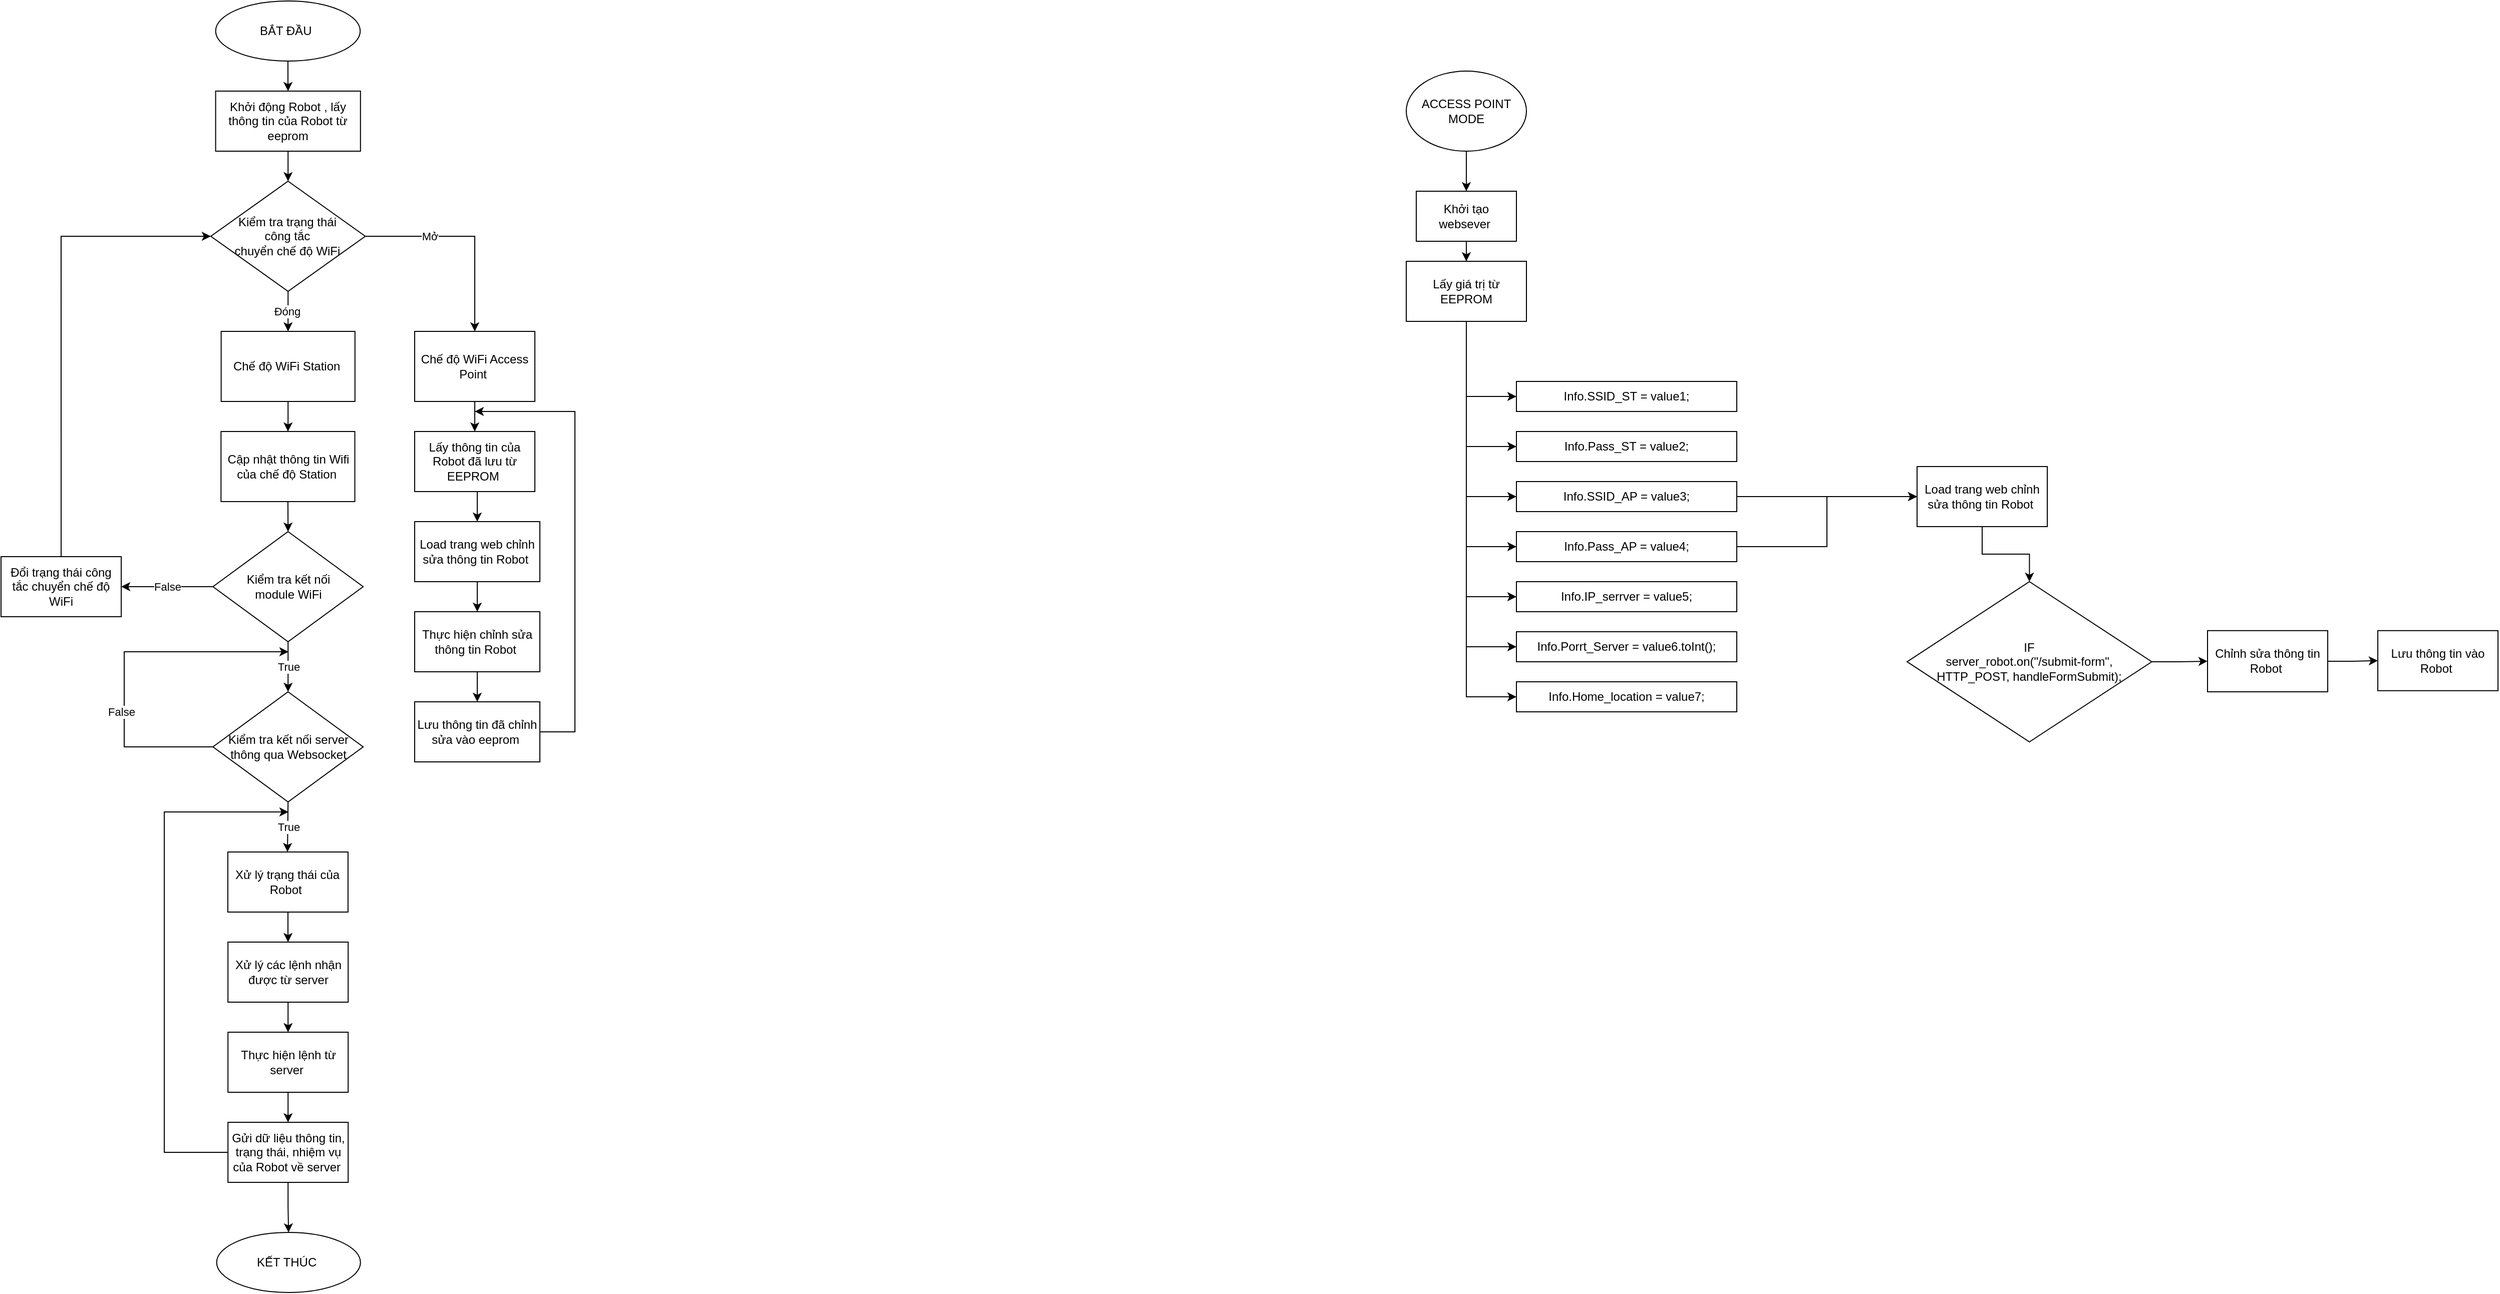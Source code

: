 <mxfile version="21.6.8" type="github">
  <diagram id="C5RBs43oDa-KdzZeNtuy" name="Page-1">
    <mxGraphModel dx="1235" dy="628" grid="1" gridSize="10" guides="1" tooltips="1" connect="1" arrows="1" fold="1" page="1" pageScale="1" pageWidth="3000" pageHeight="3000" math="0" shadow="0">
      <root>
        <mxCell id="WIyWlLk6GJQsqaUBKTNV-0" />
        <mxCell id="WIyWlLk6GJQsqaUBKTNV-1" parent="WIyWlLk6GJQsqaUBKTNV-0" />
        <mxCell id="Kg9cEvBB_XG9NirIX-OQ-119" value="" style="edgeStyle=orthogonalEdgeStyle;rounded=0;orthogonalLoop=1;jettySize=auto;html=1;" edge="1" parent="WIyWlLk6GJQsqaUBKTNV-1" source="Kg9cEvBB_XG9NirIX-OQ-0" target="Kg9cEvBB_XG9NirIX-OQ-118">
          <mxGeometry relative="1" as="geometry" />
        </mxCell>
        <mxCell id="Kg9cEvBB_XG9NirIX-OQ-0" value="BẮT ĐẦU&amp;nbsp;" style="ellipse;whiteSpace=wrap;html=1;" vertex="1" parent="WIyWlLk6GJQsqaUBKTNV-1">
          <mxGeometry x="531.29" y="350" width="144.35" height="60" as="geometry" />
        </mxCell>
        <mxCell id="Kg9cEvBB_XG9NirIX-OQ-4" value="Kiểm tra trạng thái &lt;br&gt;công tắc &lt;br&gt;chuyển chế độ WiFi" style="rhombus;whiteSpace=wrap;html=1;" vertex="1" parent="WIyWlLk6GJQsqaUBKTNV-1">
          <mxGeometry x="526.48" y="530" width="154.24" height="110" as="geometry" />
        </mxCell>
        <mxCell id="Kg9cEvBB_XG9NirIX-OQ-189" value="" style="edgeStyle=orthogonalEdgeStyle;rounded=0;orthogonalLoop=1;jettySize=auto;html=1;" edge="1" parent="WIyWlLk6GJQsqaUBKTNV-1" source="Kg9cEvBB_XG9NirIX-OQ-27" target="Kg9cEvBB_XG9NirIX-OQ-188">
          <mxGeometry relative="1" as="geometry" />
        </mxCell>
        <mxCell id="Kg9cEvBB_XG9NirIX-OQ-27" value="Chế độ WiFi Station&amp;nbsp;" style="whiteSpace=wrap;html=1;" vertex="1" parent="WIyWlLk6GJQsqaUBKTNV-1">
          <mxGeometry x="536.8" y="680" width="133.6" height="70" as="geometry" />
        </mxCell>
        <mxCell id="Kg9cEvBB_XG9NirIX-OQ-59" style="edgeStyle=orthogonalEdgeStyle;rounded=0;orthogonalLoop=1;jettySize=auto;html=1;exitX=0.5;exitY=1;exitDx=0;exitDy=0;entryX=0;entryY=0.5;entryDx=0;entryDy=0;" edge="1" parent="WIyWlLk6GJQsqaUBKTNV-1" source="Kg9cEvBB_XG9NirIX-OQ-45" target="Kg9cEvBB_XG9NirIX-OQ-65">
          <mxGeometry relative="1" as="geometry">
            <mxPoint x="1730" y="670" as="sourcePoint" />
            <mxPoint x="1780" y="1045" as="targetPoint" />
          </mxGeometry>
        </mxCell>
        <mxCell id="Kg9cEvBB_XG9NirIX-OQ-45" value="Lấy giá trị từ EEPROM" style="whiteSpace=wrap;html=1;" vertex="1" parent="WIyWlLk6GJQsqaUBKTNV-1">
          <mxGeometry x="1720" y="610" width="120" height="60" as="geometry" />
        </mxCell>
        <mxCell id="Kg9cEvBB_XG9NirIX-OQ-47" value="Info.SSID_ST = value1;" style="whiteSpace=wrap;html=1;" vertex="1" parent="WIyWlLk6GJQsqaUBKTNV-1">
          <mxGeometry x="1830" y="730" width="220" height="30" as="geometry" />
        </mxCell>
        <mxCell id="Kg9cEvBB_XG9NirIX-OQ-49" value="Info.Pass_ST = value2;" style="whiteSpace=wrap;html=1;" vertex="1" parent="WIyWlLk6GJQsqaUBKTNV-1">
          <mxGeometry x="1830" y="780" width="220" height="30" as="geometry" />
        </mxCell>
        <mxCell id="Kg9cEvBB_XG9NirIX-OQ-108" style="edgeStyle=orthogonalEdgeStyle;rounded=0;orthogonalLoop=1;jettySize=auto;html=1;exitX=1;exitY=0.5;exitDx=0;exitDy=0;entryX=0;entryY=0.5;entryDx=0;entryDy=0;" edge="1" parent="WIyWlLk6GJQsqaUBKTNV-1" source="Kg9cEvBB_XG9NirIX-OQ-51" target="Kg9cEvBB_XG9NirIX-OQ-91">
          <mxGeometry relative="1" as="geometry" />
        </mxCell>
        <mxCell id="Kg9cEvBB_XG9NirIX-OQ-51" value="Info.SSID_AP = value3;" style="whiteSpace=wrap;html=1;" vertex="1" parent="WIyWlLk6GJQsqaUBKTNV-1">
          <mxGeometry x="1830" y="830" width="220" height="30" as="geometry" />
        </mxCell>
        <mxCell id="Kg9cEvBB_XG9NirIX-OQ-113" style="edgeStyle=orthogonalEdgeStyle;rounded=0;orthogonalLoop=1;jettySize=auto;html=1;exitX=1;exitY=0.5;exitDx=0;exitDy=0;entryX=0;entryY=0.5;entryDx=0;entryDy=0;" edge="1" parent="WIyWlLk6GJQsqaUBKTNV-1" source="Kg9cEvBB_XG9NirIX-OQ-53" target="Kg9cEvBB_XG9NirIX-OQ-91">
          <mxGeometry relative="1" as="geometry" />
        </mxCell>
        <mxCell id="Kg9cEvBB_XG9NirIX-OQ-53" value="Info.Pass_AP = value4;" style="whiteSpace=wrap;html=1;" vertex="1" parent="WIyWlLk6GJQsqaUBKTNV-1">
          <mxGeometry x="1830" y="880" width="220" height="30" as="geometry" />
        </mxCell>
        <mxCell id="Kg9cEvBB_XG9NirIX-OQ-55" value="Info.IP_serrver = value5;" style="whiteSpace=wrap;html=1;" vertex="1" parent="WIyWlLk6GJQsqaUBKTNV-1">
          <mxGeometry x="1830" y="930" width="220" height="30" as="geometry" />
        </mxCell>
        <mxCell id="Kg9cEvBB_XG9NirIX-OQ-57" value="Info.Porrt_Server = value6.toInt();" style="whiteSpace=wrap;html=1;" vertex="1" parent="WIyWlLk6GJQsqaUBKTNV-1">
          <mxGeometry x="1830" y="980" width="220" height="30" as="geometry" />
        </mxCell>
        <mxCell id="Kg9cEvBB_XG9NirIX-OQ-65" value="Info.Home_location = value7;" style="whiteSpace=wrap;html=1;" vertex="1" parent="WIyWlLk6GJQsqaUBKTNV-1">
          <mxGeometry x="1830" y="1030" width="220" height="30" as="geometry" />
        </mxCell>
        <mxCell id="Kg9cEvBB_XG9NirIX-OQ-83" value="" style="edgeStyle=orthogonalEdgeStyle;rounded=0;orthogonalLoop=1;jettySize=auto;html=1;" edge="1" parent="WIyWlLk6GJQsqaUBKTNV-1" source="Kg9cEvBB_XG9NirIX-OQ-80" target="Kg9cEvBB_XG9NirIX-OQ-82">
          <mxGeometry relative="1" as="geometry" />
        </mxCell>
        <mxCell id="Kg9cEvBB_XG9NirIX-OQ-80" value="ACCESS POINT MODE" style="ellipse;whiteSpace=wrap;html=1;" vertex="1" parent="WIyWlLk6GJQsqaUBKTNV-1">
          <mxGeometry x="1720" y="420" width="120" height="80" as="geometry" />
        </mxCell>
        <mxCell id="Kg9cEvBB_XG9NirIX-OQ-84" style="edgeStyle=orthogonalEdgeStyle;rounded=0;orthogonalLoop=1;jettySize=auto;html=1;" edge="1" parent="WIyWlLk6GJQsqaUBKTNV-1" source="Kg9cEvBB_XG9NirIX-OQ-82" target="Kg9cEvBB_XG9NirIX-OQ-45">
          <mxGeometry relative="1" as="geometry" />
        </mxCell>
        <mxCell id="Kg9cEvBB_XG9NirIX-OQ-82" value="Khởi tạo websever&amp;nbsp;" style="whiteSpace=wrap;html=1;" vertex="1" parent="WIyWlLk6GJQsqaUBKTNV-1">
          <mxGeometry x="1730" y="540" width="100" height="50" as="geometry" />
        </mxCell>
        <mxCell id="Kg9cEvBB_XG9NirIX-OQ-94" value="" style="edgeStyle=orthogonalEdgeStyle;rounded=0;orthogonalLoop=1;jettySize=auto;html=1;" edge="1" parent="WIyWlLk6GJQsqaUBKTNV-1" source="Kg9cEvBB_XG9NirIX-OQ-91" target="Kg9cEvBB_XG9NirIX-OQ-93">
          <mxGeometry relative="1" as="geometry" />
        </mxCell>
        <mxCell id="Kg9cEvBB_XG9NirIX-OQ-91" value="Load trang web chỉnh sửa thông tin Robot&amp;nbsp;" style="whiteSpace=wrap;html=1;" vertex="1" parent="WIyWlLk6GJQsqaUBKTNV-1">
          <mxGeometry x="2230" y="815" width="130" height="60" as="geometry" />
        </mxCell>
        <mxCell id="Kg9cEvBB_XG9NirIX-OQ-104" value="" style="edgeStyle=orthogonalEdgeStyle;rounded=0;orthogonalLoop=1;jettySize=auto;html=1;" edge="1" parent="WIyWlLk6GJQsqaUBKTNV-1" source="Kg9cEvBB_XG9NirIX-OQ-93" target="Kg9cEvBB_XG9NirIX-OQ-103">
          <mxGeometry relative="1" as="geometry" />
        </mxCell>
        <mxCell id="Kg9cEvBB_XG9NirIX-OQ-93" value="IF&lt;br&gt;server_robot.on(&quot;/submit-form&quot;, HTTP_POST, handleFormSubmit);" style="rhombus;whiteSpace=wrap;html=1;" vertex="1" parent="WIyWlLk6GJQsqaUBKTNV-1">
          <mxGeometry x="2220" y="930.0" width="244.37" height="160" as="geometry" />
        </mxCell>
        <mxCell id="Kg9cEvBB_XG9NirIX-OQ-95" value="" style="endArrow=classic;html=1;rounded=0;entryX=0;entryY=0.5;entryDx=0;entryDy=0;" edge="1" parent="WIyWlLk6GJQsqaUBKTNV-1" target="Kg9cEvBB_XG9NirIX-OQ-47">
          <mxGeometry width="50" height="50" relative="1" as="geometry">
            <mxPoint x="1780" y="745" as="sourcePoint" />
            <mxPoint x="1780" y="800" as="targetPoint" />
          </mxGeometry>
        </mxCell>
        <mxCell id="Kg9cEvBB_XG9NirIX-OQ-96" value="" style="endArrow=classic;html=1;rounded=0;entryX=0;entryY=0.5;entryDx=0;entryDy=0;" edge="1" parent="WIyWlLk6GJQsqaUBKTNV-1" target="Kg9cEvBB_XG9NirIX-OQ-49">
          <mxGeometry width="50" height="50" relative="1" as="geometry">
            <mxPoint x="1780" y="795" as="sourcePoint" />
            <mxPoint x="1820" y="760" as="targetPoint" />
          </mxGeometry>
        </mxCell>
        <mxCell id="Kg9cEvBB_XG9NirIX-OQ-97" value="" style="endArrow=classic;html=1;rounded=0;entryX=0;entryY=0.5;entryDx=0;entryDy=0;" edge="1" parent="WIyWlLk6GJQsqaUBKTNV-1" target="Kg9cEvBB_XG9NirIX-OQ-51">
          <mxGeometry width="50" height="50" relative="1" as="geometry">
            <mxPoint x="1780" y="845" as="sourcePoint" />
            <mxPoint x="1820" y="840" as="targetPoint" />
          </mxGeometry>
        </mxCell>
        <mxCell id="Kg9cEvBB_XG9NirIX-OQ-98" value="" style="endArrow=classic;html=1;rounded=0;entryX=0;entryY=0.5;entryDx=0;entryDy=0;" edge="1" parent="WIyWlLk6GJQsqaUBKTNV-1" target="Kg9cEvBB_XG9NirIX-OQ-53">
          <mxGeometry width="50" height="50" relative="1" as="geometry">
            <mxPoint x="1780" y="895" as="sourcePoint" />
            <mxPoint x="1820" y="930" as="targetPoint" />
          </mxGeometry>
        </mxCell>
        <mxCell id="Kg9cEvBB_XG9NirIX-OQ-99" value="" style="endArrow=classic;html=1;rounded=0;entryX=0;entryY=0.5;entryDx=0;entryDy=0;" edge="1" parent="WIyWlLk6GJQsqaUBKTNV-1" target="Kg9cEvBB_XG9NirIX-OQ-55">
          <mxGeometry width="50" height="50" relative="1" as="geometry">
            <mxPoint x="1780" y="945" as="sourcePoint" />
            <mxPoint x="1820" y="940" as="targetPoint" />
          </mxGeometry>
        </mxCell>
        <mxCell id="Kg9cEvBB_XG9NirIX-OQ-100" value="" style="endArrow=classic;html=1;rounded=0;entryX=0;entryY=0.5;entryDx=0;entryDy=0;" edge="1" parent="WIyWlLk6GJQsqaUBKTNV-1" target="Kg9cEvBB_XG9NirIX-OQ-57">
          <mxGeometry width="50" height="50" relative="1" as="geometry">
            <mxPoint x="1780" y="995" as="sourcePoint" />
            <mxPoint x="1820" y="930" as="targetPoint" />
          </mxGeometry>
        </mxCell>
        <mxCell id="Kg9cEvBB_XG9NirIX-OQ-106" value="" style="edgeStyle=orthogonalEdgeStyle;rounded=0;orthogonalLoop=1;jettySize=auto;html=1;" edge="1" parent="WIyWlLk6GJQsqaUBKTNV-1" source="Kg9cEvBB_XG9NirIX-OQ-103" target="Kg9cEvBB_XG9NirIX-OQ-105">
          <mxGeometry relative="1" as="geometry" />
        </mxCell>
        <mxCell id="Kg9cEvBB_XG9NirIX-OQ-103" value="Chỉnh sửa thông tin Robot&amp;nbsp;" style="whiteSpace=wrap;html=1;" vertex="1" parent="WIyWlLk6GJQsqaUBKTNV-1">
          <mxGeometry x="2520" y="978.89" width="120" height="61.11" as="geometry" />
        </mxCell>
        <mxCell id="Kg9cEvBB_XG9NirIX-OQ-105" value="Lưu thông tin vào Robot&amp;nbsp;" style="whiteSpace=wrap;html=1;" vertex="1" parent="WIyWlLk6GJQsqaUBKTNV-1">
          <mxGeometry x="2689.995" y="978.89" width="120" height="60" as="geometry" />
        </mxCell>
        <mxCell id="Kg9cEvBB_XG9NirIX-OQ-122" style="edgeStyle=orthogonalEdgeStyle;rounded=0;orthogonalLoop=1;jettySize=auto;html=1;exitX=0.5;exitY=1;exitDx=0;exitDy=0;entryX=0.5;entryY=0;entryDx=0;entryDy=0;" edge="1" parent="WIyWlLk6GJQsqaUBKTNV-1" source="Kg9cEvBB_XG9NirIX-OQ-118" target="Kg9cEvBB_XG9NirIX-OQ-4">
          <mxGeometry relative="1" as="geometry" />
        </mxCell>
        <mxCell id="Kg9cEvBB_XG9NirIX-OQ-118" value="Khởi động Robot , lấy thông tin của Robot từ eeprom" style="whiteSpace=wrap;html=1;" vertex="1" parent="WIyWlLk6GJQsqaUBKTNV-1">
          <mxGeometry x="531.29" y="440" width="144.61" height="60" as="geometry" />
        </mxCell>
        <mxCell id="Kg9cEvBB_XG9NirIX-OQ-147" value="" style="edgeStyle=orthogonalEdgeStyle;rounded=0;orthogonalLoop=1;jettySize=auto;html=1;" edge="1" parent="WIyWlLk6GJQsqaUBKTNV-1" source="Kg9cEvBB_XG9NirIX-OQ-143" target="Kg9cEvBB_XG9NirIX-OQ-146">
          <mxGeometry relative="1" as="geometry" />
        </mxCell>
        <mxCell id="Kg9cEvBB_XG9NirIX-OQ-143" value="Chế độ WiFi Access Point&amp;nbsp;" style="rounded=0;whiteSpace=wrap;html=1;" vertex="1" parent="WIyWlLk6GJQsqaUBKTNV-1">
          <mxGeometry x="730" y="680" width="120" height="70" as="geometry" />
        </mxCell>
        <mxCell id="Kg9cEvBB_XG9NirIX-OQ-149" style="edgeStyle=orthogonalEdgeStyle;rounded=0;orthogonalLoop=1;jettySize=auto;html=1;exitX=0.5;exitY=1;exitDx=0;exitDy=0;entryX=0.5;entryY=0;entryDx=0;entryDy=0;" edge="1" parent="WIyWlLk6GJQsqaUBKTNV-1" source="Kg9cEvBB_XG9NirIX-OQ-146" target="Kg9cEvBB_XG9NirIX-OQ-148">
          <mxGeometry relative="1" as="geometry" />
        </mxCell>
        <mxCell id="Kg9cEvBB_XG9NirIX-OQ-146" value="Lấy thông tin của Robot đã lưu từ EEPROM&amp;nbsp;" style="whiteSpace=wrap;html=1;rounded=0;" vertex="1" parent="WIyWlLk6GJQsqaUBKTNV-1">
          <mxGeometry x="730" y="780" width="120" height="60" as="geometry" />
        </mxCell>
        <mxCell id="Kg9cEvBB_XG9NirIX-OQ-161" value="" style="edgeStyle=orthogonalEdgeStyle;rounded=0;orthogonalLoop=1;jettySize=auto;html=1;" edge="1" parent="WIyWlLk6GJQsqaUBKTNV-1" source="Kg9cEvBB_XG9NirIX-OQ-148" target="Kg9cEvBB_XG9NirIX-OQ-160">
          <mxGeometry relative="1" as="geometry" />
        </mxCell>
        <mxCell id="Kg9cEvBB_XG9NirIX-OQ-148" value="Load trang web chỉnh sửa thông tin Robot&amp;nbsp;" style="whiteSpace=wrap;html=1;" vertex="1" parent="WIyWlLk6GJQsqaUBKTNV-1">
          <mxGeometry x="730" y="870" width="125" height="60" as="geometry" />
        </mxCell>
        <mxCell id="Kg9cEvBB_XG9NirIX-OQ-155" value="" style="endArrow=classic;html=1;rounded=0;exitX=0.5;exitY=1;exitDx=0;exitDy=0;entryX=0.5;entryY=0;entryDx=0;entryDy=0;" edge="1" parent="WIyWlLk6GJQsqaUBKTNV-1" source="Kg9cEvBB_XG9NirIX-OQ-4" target="Kg9cEvBB_XG9NirIX-OQ-27">
          <mxGeometry relative="1" as="geometry">
            <mxPoint x="600" y="660" as="sourcePoint" />
            <mxPoint x="700" y="660" as="targetPoint" />
            <Array as="points" />
          </mxGeometry>
        </mxCell>
        <mxCell id="Kg9cEvBB_XG9NirIX-OQ-156" value="Đóng&amp;nbsp;" style="edgeLabel;resizable=0;html=1;align=center;verticalAlign=middle;" connectable="0" vertex="1" parent="Kg9cEvBB_XG9NirIX-OQ-155">
          <mxGeometry relative="1" as="geometry">
            <mxPoint as="offset" />
          </mxGeometry>
        </mxCell>
        <mxCell id="Kg9cEvBB_XG9NirIX-OQ-157" value="" style="endArrow=classic;html=1;rounded=0;entryX=0.5;entryY=0;entryDx=0;entryDy=0;exitX=1;exitY=0.5;exitDx=0;exitDy=0;" edge="1" parent="WIyWlLk6GJQsqaUBKTNV-1" source="Kg9cEvBB_XG9NirIX-OQ-4" target="Kg9cEvBB_XG9NirIX-OQ-143">
          <mxGeometry relative="1" as="geometry">
            <mxPoint x="720" y="584.5" as="sourcePoint" />
            <mxPoint x="820" y="584.5" as="targetPoint" />
            <Array as="points">
              <mxPoint x="790" y="585" />
            </Array>
          </mxGeometry>
        </mxCell>
        <mxCell id="Kg9cEvBB_XG9NirIX-OQ-158" value="Mở" style="edgeLabel;resizable=0;html=1;align=center;verticalAlign=middle;" connectable="0" vertex="1" parent="Kg9cEvBB_XG9NirIX-OQ-157">
          <mxGeometry relative="1" as="geometry">
            <mxPoint x="-38" as="offset" />
          </mxGeometry>
        </mxCell>
        <mxCell id="Kg9cEvBB_XG9NirIX-OQ-163" value="" style="edgeStyle=orthogonalEdgeStyle;rounded=0;orthogonalLoop=1;jettySize=auto;html=1;" edge="1" parent="WIyWlLk6GJQsqaUBKTNV-1" source="Kg9cEvBB_XG9NirIX-OQ-160" target="Kg9cEvBB_XG9NirIX-OQ-162">
          <mxGeometry relative="1" as="geometry" />
        </mxCell>
        <mxCell id="Kg9cEvBB_XG9NirIX-OQ-160" value="Thực hiện chỉnh sửa thông tin Robot&amp;nbsp;" style="whiteSpace=wrap;html=1;" vertex="1" parent="WIyWlLk6GJQsqaUBKTNV-1">
          <mxGeometry x="730" y="960" width="125" height="60" as="geometry" />
        </mxCell>
        <mxCell id="Kg9cEvBB_XG9NirIX-OQ-168" style="edgeStyle=orthogonalEdgeStyle;rounded=0;orthogonalLoop=1;jettySize=auto;html=1;exitX=1;exitY=0.5;exitDx=0;exitDy=0;" edge="1" parent="WIyWlLk6GJQsqaUBKTNV-1" source="Kg9cEvBB_XG9NirIX-OQ-162">
          <mxGeometry relative="1" as="geometry">
            <mxPoint x="790" y="760" as="targetPoint" />
            <mxPoint x="862" y="1080" as="sourcePoint" />
            <Array as="points">
              <mxPoint x="890" y="1080" />
              <mxPoint x="890" y="760" />
            </Array>
          </mxGeometry>
        </mxCell>
        <mxCell id="Kg9cEvBB_XG9NirIX-OQ-162" value="Lưu thông tin đã chỉnh sửa vào eeprom&amp;nbsp;" style="whiteSpace=wrap;html=1;" vertex="1" parent="WIyWlLk6GJQsqaUBKTNV-1">
          <mxGeometry x="730" y="1050" width="125" height="60" as="geometry" />
        </mxCell>
        <mxCell id="Kg9cEvBB_XG9NirIX-OQ-172" value="Kiểm tra kết nối &lt;br&gt;module WiFi" style="rhombus;whiteSpace=wrap;html=1;" vertex="1" parent="WIyWlLk6GJQsqaUBKTNV-1">
          <mxGeometry x="528.6" y="880" width="150" height="110" as="geometry" />
        </mxCell>
        <mxCell id="Kg9cEvBB_XG9NirIX-OQ-175" value="Kiểm tra kết nối server thông qua Websocket" style="rhombus;whiteSpace=wrap;html=1;" vertex="1" parent="WIyWlLk6GJQsqaUBKTNV-1">
          <mxGeometry x="528.6" y="1040" width="150" height="110" as="geometry" />
        </mxCell>
        <mxCell id="Kg9cEvBB_XG9NirIX-OQ-178" value="" style="endArrow=classic;html=1;rounded=0;exitX=0.5;exitY=1;exitDx=0;exitDy=0;entryX=0.5;entryY=0;entryDx=0;entryDy=0;" edge="1" parent="WIyWlLk6GJQsqaUBKTNV-1" source="Kg9cEvBB_XG9NirIX-OQ-172" target="Kg9cEvBB_XG9NirIX-OQ-175">
          <mxGeometry relative="1" as="geometry">
            <mxPoint x="597.04" y="1020" as="sourcePoint" />
            <mxPoint x="697.04" y="1020" as="targetPoint" />
          </mxGeometry>
        </mxCell>
        <mxCell id="Kg9cEvBB_XG9NirIX-OQ-179" value="True" style="edgeLabel;resizable=0;html=1;align=center;verticalAlign=middle;" connectable="0" vertex="1" parent="Kg9cEvBB_XG9NirIX-OQ-178">
          <mxGeometry relative="1" as="geometry" />
        </mxCell>
        <mxCell id="Kg9cEvBB_XG9NirIX-OQ-180" value="" style="endArrow=classic;html=1;rounded=0;exitX=0.5;exitY=1;exitDx=0;exitDy=0;" edge="1" parent="WIyWlLk6GJQsqaUBKTNV-1" source="Kg9cEvBB_XG9NirIX-OQ-175">
          <mxGeometry relative="1" as="geometry">
            <mxPoint x="603.12" y="1170" as="sourcePoint" />
            <mxPoint x="603" y="1200" as="targetPoint" />
          </mxGeometry>
        </mxCell>
        <mxCell id="Kg9cEvBB_XG9NirIX-OQ-181" value="True" style="edgeLabel;resizable=0;html=1;align=center;verticalAlign=middle;" connectable="0" vertex="1" parent="Kg9cEvBB_XG9NirIX-OQ-180">
          <mxGeometry relative="1" as="geometry" />
        </mxCell>
        <mxCell id="Kg9cEvBB_XG9NirIX-OQ-182" value="" style="endArrow=classic;html=1;rounded=0;exitX=0;exitY=0.5;exitDx=0;exitDy=0;" edge="1" parent="WIyWlLk6GJQsqaUBKTNV-1" source="Kg9cEvBB_XG9NirIX-OQ-172">
          <mxGeometry relative="1" as="geometry">
            <mxPoint x="477.04" y="960" as="sourcePoint" />
            <mxPoint x="437.04" y="935" as="targetPoint" />
          </mxGeometry>
        </mxCell>
        <mxCell id="Kg9cEvBB_XG9NirIX-OQ-183" value="False" style="edgeLabel;resizable=0;html=1;align=center;verticalAlign=middle;" connectable="0" vertex="1" parent="Kg9cEvBB_XG9NirIX-OQ-182">
          <mxGeometry relative="1" as="geometry">
            <mxPoint as="offset" />
          </mxGeometry>
        </mxCell>
        <mxCell id="Kg9cEvBB_XG9NirIX-OQ-185" style="edgeStyle=orthogonalEdgeStyle;rounded=0;orthogonalLoop=1;jettySize=auto;html=1;exitX=0.5;exitY=0;exitDx=0;exitDy=0;entryX=0;entryY=0.5;entryDx=0;entryDy=0;" edge="1" parent="WIyWlLk6GJQsqaUBKTNV-1" source="Kg9cEvBB_XG9NirIX-OQ-184" target="Kg9cEvBB_XG9NirIX-OQ-4">
          <mxGeometry relative="1" as="geometry" />
        </mxCell>
        <mxCell id="Kg9cEvBB_XG9NirIX-OQ-184" value="Đổi trạng thái công tắc chuyển chế độ WiFi" style="rounded=0;whiteSpace=wrap;html=1;" vertex="1" parent="WIyWlLk6GJQsqaUBKTNV-1">
          <mxGeometry x="317.04" y="905" width="120" height="60" as="geometry" />
        </mxCell>
        <mxCell id="Kg9cEvBB_XG9NirIX-OQ-192" style="edgeStyle=orthogonalEdgeStyle;rounded=0;orthogonalLoop=1;jettySize=auto;html=1;exitX=0.5;exitY=1;exitDx=0;exitDy=0;entryX=0.5;entryY=0;entryDx=0;entryDy=0;" edge="1" parent="WIyWlLk6GJQsqaUBKTNV-1" source="Kg9cEvBB_XG9NirIX-OQ-188" target="Kg9cEvBB_XG9NirIX-OQ-172">
          <mxGeometry relative="1" as="geometry" />
        </mxCell>
        <mxCell id="Kg9cEvBB_XG9NirIX-OQ-188" value="Cập nhật thông tin Wifi của chế độ Station&amp;nbsp;" style="whiteSpace=wrap;html=1;" vertex="1" parent="WIyWlLk6GJQsqaUBKTNV-1">
          <mxGeometry x="536.66" y="780" width="133.6" height="70" as="geometry" />
        </mxCell>
        <mxCell id="Kg9cEvBB_XG9NirIX-OQ-193" value="" style="endArrow=classic;html=1;rounded=0;exitX=0;exitY=0.5;exitDx=0;exitDy=0;" edge="1" parent="WIyWlLk6GJQsqaUBKTNV-1" source="Kg9cEvBB_XG9NirIX-OQ-175">
          <mxGeometry relative="1" as="geometry">
            <mxPoint x="510" y="1094.52" as="sourcePoint" />
            <mxPoint x="604" y="1000" as="targetPoint" />
            <Array as="points">
              <mxPoint x="440" y="1095" />
              <mxPoint x="440" y="1000" />
            </Array>
          </mxGeometry>
        </mxCell>
        <mxCell id="Kg9cEvBB_XG9NirIX-OQ-194" value="False" style="edgeLabel;resizable=0;html=1;align=center;verticalAlign=middle;" connectable="0" vertex="1" parent="Kg9cEvBB_XG9NirIX-OQ-193">
          <mxGeometry relative="1" as="geometry">
            <mxPoint x="-3" y="50" as="offset" />
          </mxGeometry>
        </mxCell>
        <mxCell id="Kg9cEvBB_XG9NirIX-OQ-198" value="" style="edgeStyle=orthogonalEdgeStyle;rounded=0;orthogonalLoop=1;jettySize=auto;html=1;" edge="1" parent="WIyWlLk6GJQsqaUBKTNV-1" source="Kg9cEvBB_XG9NirIX-OQ-196" target="Kg9cEvBB_XG9NirIX-OQ-197">
          <mxGeometry relative="1" as="geometry" />
        </mxCell>
        <mxCell id="Kg9cEvBB_XG9NirIX-OQ-196" value="Xử lý trạng thái của Robot&amp;nbsp;" style="rounded=0;whiteSpace=wrap;html=1;" vertex="1" parent="WIyWlLk6GJQsqaUBKTNV-1">
          <mxGeometry x="543.46" y="1200" width="120" height="60" as="geometry" />
        </mxCell>
        <mxCell id="Kg9cEvBB_XG9NirIX-OQ-200" value="" style="edgeStyle=orthogonalEdgeStyle;rounded=0;orthogonalLoop=1;jettySize=auto;html=1;" edge="1" parent="WIyWlLk6GJQsqaUBKTNV-1" source="Kg9cEvBB_XG9NirIX-OQ-197" target="Kg9cEvBB_XG9NirIX-OQ-199">
          <mxGeometry relative="1" as="geometry" />
        </mxCell>
        <mxCell id="Kg9cEvBB_XG9NirIX-OQ-197" value="Xử lý các lệnh nhận được từ server" style="rounded=0;whiteSpace=wrap;html=1;" vertex="1" parent="WIyWlLk6GJQsqaUBKTNV-1">
          <mxGeometry x="543.6" y="1290" width="120" height="60" as="geometry" />
        </mxCell>
        <mxCell id="Kg9cEvBB_XG9NirIX-OQ-202" value="" style="edgeStyle=orthogonalEdgeStyle;rounded=0;orthogonalLoop=1;jettySize=auto;html=1;" edge="1" parent="WIyWlLk6GJQsqaUBKTNV-1" source="Kg9cEvBB_XG9NirIX-OQ-199" target="Kg9cEvBB_XG9NirIX-OQ-201">
          <mxGeometry relative="1" as="geometry" />
        </mxCell>
        <mxCell id="Kg9cEvBB_XG9NirIX-OQ-199" value="Thực hiện lệnh từ server&amp;nbsp;" style="rounded=0;whiteSpace=wrap;html=1;" vertex="1" parent="WIyWlLk6GJQsqaUBKTNV-1">
          <mxGeometry x="543.6" y="1380" width="120" height="60" as="geometry" />
        </mxCell>
        <mxCell id="Kg9cEvBB_XG9NirIX-OQ-203" style="edgeStyle=orthogonalEdgeStyle;rounded=0;orthogonalLoop=1;jettySize=auto;html=1;exitX=0;exitY=0.5;exitDx=0;exitDy=0;" edge="1" parent="WIyWlLk6GJQsqaUBKTNV-1" source="Kg9cEvBB_XG9NirIX-OQ-201">
          <mxGeometry relative="1" as="geometry">
            <mxPoint x="604" y="1160" as="targetPoint" />
            <Array as="points">
              <mxPoint x="480" y="1500" />
              <mxPoint x="480" y="1160" />
            </Array>
          </mxGeometry>
        </mxCell>
        <mxCell id="Kg9cEvBB_XG9NirIX-OQ-205" value="" style="edgeStyle=orthogonalEdgeStyle;rounded=0;orthogonalLoop=1;jettySize=auto;html=1;" edge="1" parent="WIyWlLk6GJQsqaUBKTNV-1" source="Kg9cEvBB_XG9NirIX-OQ-201" target="Kg9cEvBB_XG9NirIX-OQ-204">
          <mxGeometry relative="1" as="geometry" />
        </mxCell>
        <mxCell id="Kg9cEvBB_XG9NirIX-OQ-201" value="Gửi dữ liệu thông tin, trạng thái, nhiệm vụ của Robot về server&amp;nbsp;" style="rounded=0;whiteSpace=wrap;html=1;" vertex="1" parent="WIyWlLk6GJQsqaUBKTNV-1">
          <mxGeometry x="543.6" y="1470" width="120" height="60" as="geometry" />
        </mxCell>
        <mxCell id="Kg9cEvBB_XG9NirIX-OQ-204" value="KẾT THÚC&amp;nbsp;" style="ellipse;whiteSpace=wrap;html=1;rounded=0;" vertex="1" parent="WIyWlLk6GJQsqaUBKTNV-1">
          <mxGeometry x="532.3" y="1580" width="143.6" height="60" as="geometry" />
        </mxCell>
      </root>
    </mxGraphModel>
  </diagram>
</mxfile>
